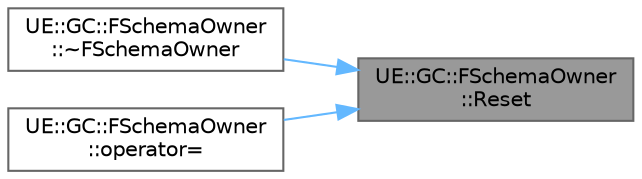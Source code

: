 digraph "UE::GC::FSchemaOwner::Reset"
{
 // INTERACTIVE_SVG=YES
 // LATEX_PDF_SIZE
  bgcolor="transparent";
  edge [fontname=Helvetica,fontsize=10,labelfontname=Helvetica,labelfontsize=10];
  node [fontname=Helvetica,fontsize=10,shape=box,height=0.2,width=0.4];
  rankdir="RL";
  Node1 [id="Node000001",label="UE::GC::FSchemaOwner\l::Reset",height=0.2,width=0.4,color="gray40", fillcolor="grey60", style="filled", fontcolor="black",tooltip=" "];
  Node1 -> Node2 [id="edge1_Node000001_Node000002",dir="back",color="steelblue1",style="solid",tooltip=" "];
  Node2 [id="Node000002",label="UE::GC::FSchemaOwner\l::~FSchemaOwner",height=0.2,width=0.4,color="grey40", fillcolor="white", style="filled",URL="$d1/dda/classUE_1_1GC_1_1FSchemaOwner.html#ad3274c5d5858518a75c109e24ac2fd48",tooltip=" "];
  Node1 -> Node3 [id="edge2_Node000001_Node000003",dir="back",color="steelblue1",style="solid",tooltip=" "];
  Node3 [id="Node000003",label="UE::GC::FSchemaOwner\l::operator=",height=0.2,width=0.4,color="grey40", fillcolor="white", style="filled",URL="$d1/dda/classUE_1_1GC_1_1FSchemaOwner.html#aaa9412822dead057c21ae09b3bc67ace",tooltip=" "];
}
